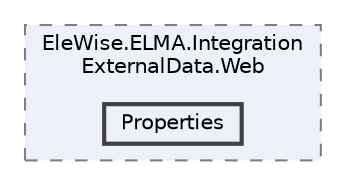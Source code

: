 digraph "Web/Modules/EleWise.ELMA.IntegrationExternalData.Web/Properties"
{
 // LATEX_PDF_SIZE
  bgcolor="transparent";
  edge [fontname=Helvetica,fontsize=10,labelfontname=Helvetica,labelfontsize=10];
  node [fontname=Helvetica,fontsize=10,shape=box,height=0.2,width=0.4];
  compound=true
  subgraph clusterdir_c993e038046cc06ec55cc2d89d074cde {
    graph [ bgcolor="#edf0f7", pencolor="grey50", label="EleWise.ELMA.Integration\lExternalData.Web", fontname=Helvetica,fontsize=10 style="filled,dashed", URL="dir_c993e038046cc06ec55cc2d89d074cde.html",tooltip=""]
  dir_b972bee0e4ecd39f8e95807345b39c54 [label="Properties", fillcolor="#edf0f7", color="grey25", style="filled,bold", URL="dir_b972bee0e4ecd39f8e95807345b39c54.html",tooltip=""];
  }
}
